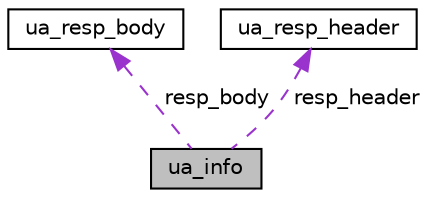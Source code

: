 digraph "ua_info"
{
 // LATEX_PDF_SIZE
  edge [fontname="Helvetica",fontsize="10",labelfontname="Helvetica",labelfontsize="10"];
  node [fontname="Helvetica",fontsize="10",shape=record];
  Node1 [label="ua_info",height=0.2,width=0.4,color="black", fillcolor="grey75", style="filled", fontcolor="black",tooltip=" "];
  Node2 -> Node1 [dir="back",color="darkorchid3",fontsize="10",style="dashed",label=" resp_body" ,fontname="Helvetica"];
  Node2 [label="ua_resp_body",height=0.2,width=0.4,color="black", fillcolor="white", style="filled",URL="$structua__resp__body.html",tooltip=" "];
  Node3 -> Node1 [dir="back",color="darkorchid3",fontsize="10",style="dashed",label=" resp_header" ,fontname="Helvetica"];
  Node3 [label="ua_resp_header",height=0.2,width=0.4,color="black", fillcolor="white", style="filled",URL="$structua__resp__header.html",tooltip=" "];
}
